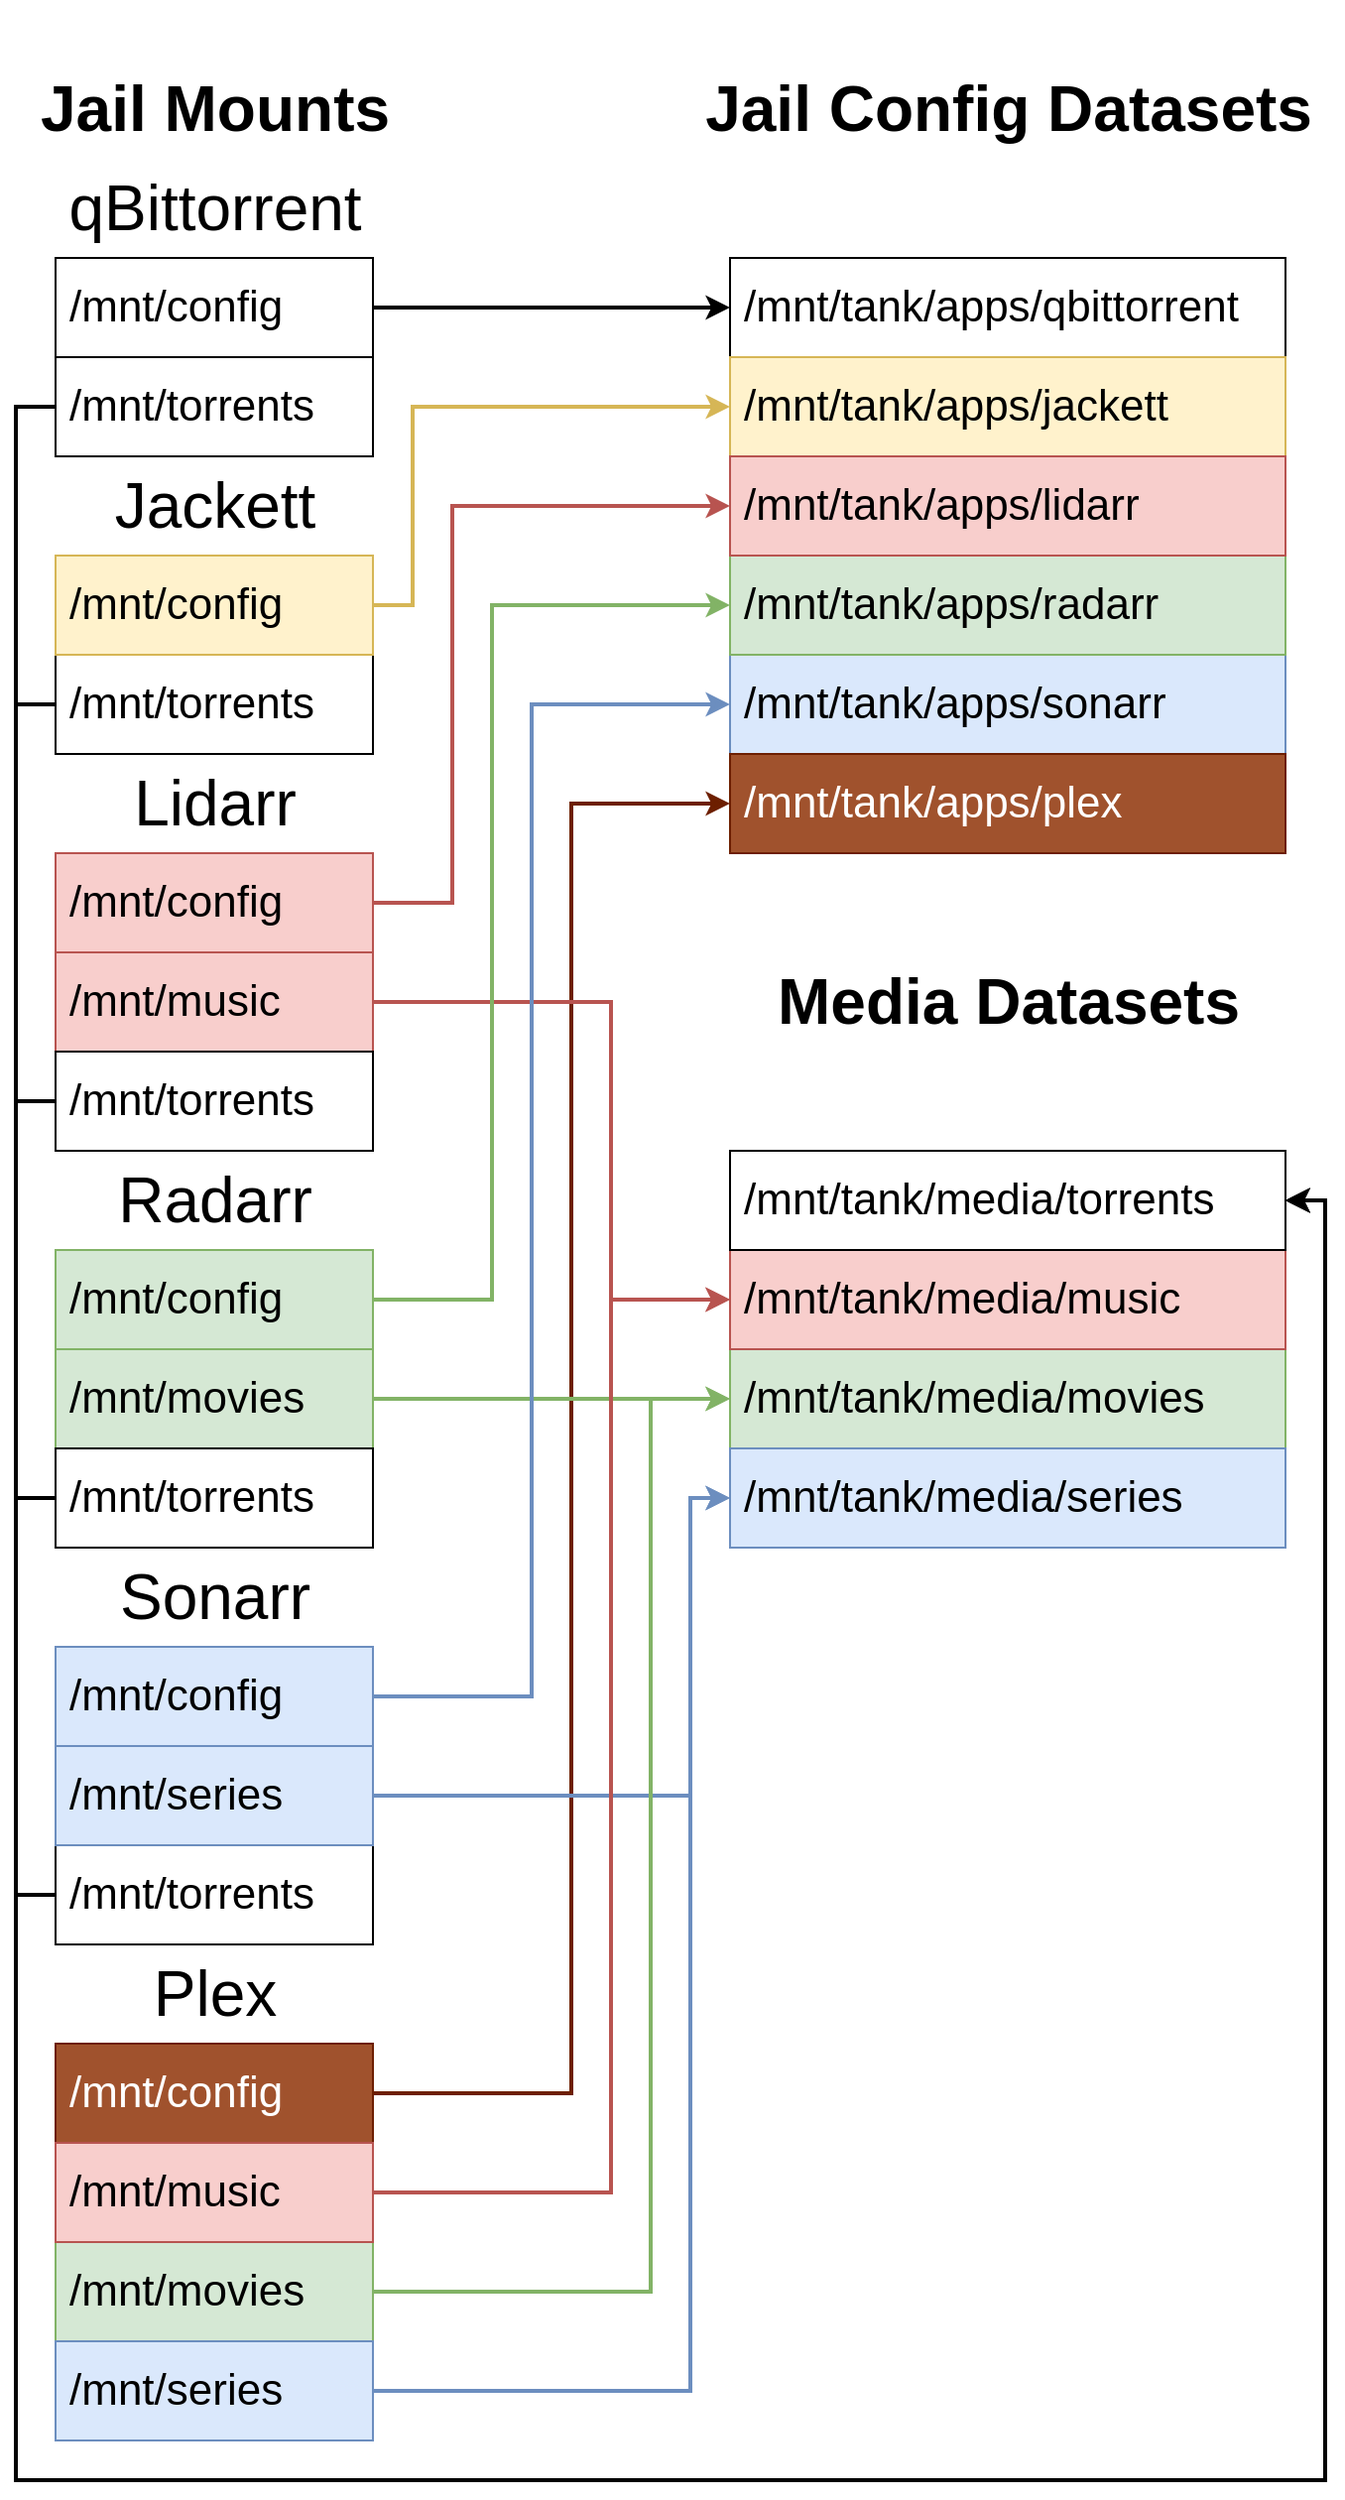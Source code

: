 <mxfile version="15.7.3" type="device"><diagram id="tQLlSzCKNwXCAiw7vB_a" name="Page-1"><mxGraphModel dx="1952" dy="2125" grid="1" gridSize="10" guides="1" tooltips="1" connect="1" arrows="1" fold="1" page="1" pageScale="1" pageWidth="850" pageHeight="1100" math="0" shadow="0"><root><mxCell id="0"/><mxCell id="1" parent="0"/><mxCell id="OCDmKXTVgzYtPHyNGris-118" style="edgeStyle=orthogonalEdgeStyle;rounded=0;orthogonalLoop=1;jettySize=auto;html=1;exitX=1;exitY=0.5;exitDx=0;exitDy=0;entryX=0;entryY=0.5;entryDx=0;entryDy=0;fontSize=20;strokeWidth=2;fillColor=#a0522d;strokeColor=#6D1F00;" parent="1" source="OCDmKXTVgzYtPHyNGris-112" target="OCDmKXTVgzYtPHyNGris-109" edge="1"><mxGeometry relative="1" as="geometry"><Array as="points"><mxPoint x="280" y="955"/><mxPoint x="280" y="305"/></Array></mxGeometry></mxCell><mxCell id="OCDmKXTVgzYtPHyNGris-8" value="/mnt/tank/media/movies" style="rounded=0;whiteSpace=wrap;html=1;fontSize=22;align=left;spacingLeft=5;fillColor=#d5e8d4;strokeColor=#82b366;" parent="1" vertex="1"><mxGeometry x="360" y="580" width="280" height="50" as="geometry"/></mxCell><mxCell id="OCDmKXTVgzYtPHyNGris-9" value="/mnt/tank/media/music" style="rounded=0;whiteSpace=wrap;html=1;fontSize=22;align=left;spacingLeft=5;fillColor=#f8cecc;strokeColor=#b85450;" parent="1" vertex="1"><mxGeometry x="360" y="530" width="280" height="50" as="geometry"/></mxCell><mxCell id="OCDmKXTVgzYtPHyNGris-16" value="/mnt/tank/apps/qbittorrent" style="rounded=0;whiteSpace=wrap;html=1;fontSize=22;align=left;spacingLeft=5;" parent="1" vertex="1"><mxGeometry x="360" y="30" width="280" height="50" as="geometry"/></mxCell><mxCell id="OCDmKXTVgzYtPHyNGris-17" value="/mnt/tank/apps/jackett" style="rounded=0;whiteSpace=wrap;html=1;fontSize=22;align=left;spacingLeft=5;fillColor=#fff2cc;strokeColor=#d6b656;" parent="1" vertex="1"><mxGeometry x="360" y="80" width="280" height="50" as="geometry"/></mxCell><mxCell id="OCDmKXTVgzYtPHyNGris-19" value="/mnt/tank/media/torrents" style="rounded=0;whiteSpace=wrap;html=1;fontSize=22;align=left;spacingLeft=5;" parent="1" vertex="1"><mxGeometry x="360" y="480" width="280" height="50" as="geometry"/></mxCell><mxCell id="OCDmKXTVgzYtPHyNGris-20" value="/mnt/tank/apps/sonarr" style="rounded=0;whiteSpace=wrap;html=1;fontSize=22;align=left;spacingLeft=5;fillColor=#dae8fc;strokeColor=#6c8ebf;" parent="1" vertex="1"><mxGeometry x="360" y="230" width="280" height="50" as="geometry"/></mxCell><mxCell id="OCDmKXTVgzYtPHyNGris-21" value="/mnt/tank/apps/radarr" style="rounded=0;whiteSpace=wrap;html=1;fontSize=22;align=left;spacingLeft=5;fillColor=#d5e8d4;strokeColor=#82b366;" parent="1" vertex="1"><mxGeometry x="360" y="180" width="280" height="50" as="geometry"/></mxCell><mxCell id="OCDmKXTVgzYtPHyNGris-22" value="/mnt/tank/media/series" style="rounded=0;whiteSpace=wrap;html=1;fontSize=22;align=left;spacingLeft=5;fillColor=#dae8fc;strokeColor=#6c8ebf;" parent="1" vertex="1"><mxGeometry x="360" y="630" width="280" height="50" as="geometry"/></mxCell><mxCell id="OCDmKXTVgzYtPHyNGris-52" style="edgeStyle=orthogonalEdgeStyle;rounded=0;orthogonalLoop=1;jettySize=auto;html=1;exitX=0;exitY=0.5;exitDx=0;exitDy=0;fontSize=22;entryX=1;entryY=0.5;entryDx=0;entryDy=0;strokeWidth=2;" parent="1" source="OCDmKXTVgzYtPHyNGris-84" target="OCDmKXTVgzYtPHyNGris-19" edge="1"><mxGeometry relative="1" as="geometry"><mxPoint x="20" y="105" as="sourcePoint"/><mxPoint x="860" y="510" as="targetPoint"/><Array as="points"><mxPoint y="105"/><mxPoint y="1150"/><mxPoint x="660" y="1150"/><mxPoint x="660" y="505"/></Array></mxGeometry></mxCell><mxCell id="OCDmKXTVgzYtPHyNGris-53" style="edgeStyle=orthogonalEdgeStyle;rounded=0;orthogonalLoop=1;jettySize=auto;html=1;exitX=0;exitY=0.5;exitDx=0;exitDy=0;fontSize=22;entryX=1;entryY=0.5;entryDx=0;entryDy=0;strokeWidth=2;" parent="1" source="OCDmKXTVgzYtPHyNGris-86" target="OCDmKXTVgzYtPHyNGris-19" edge="1"><mxGeometry relative="1" as="geometry"><mxPoint x="890" y="510" as="targetPoint"/><mxPoint x="20" y="455" as="sourcePoint"/><Array as="points"><mxPoint y="455"/><mxPoint y="1150"/><mxPoint x="660" y="1150"/><mxPoint x="660" y="505"/></Array></mxGeometry></mxCell><mxCell id="OCDmKXTVgzYtPHyNGris-54" style="edgeStyle=orthogonalEdgeStyle;rounded=0;orthogonalLoop=1;jettySize=auto;html=1;entryX=1;entryY=0.5;entryDx=0;entryDy=0;fontSize=22;exitX=0;exitY=0.5;exitDx=0;exitDy=0;strokeWidth=2;" parent="1" source="OCDmKXTVgzYtPHyNGris-82" target="OCDmKXTVgzYtPHyNGris-19" edge="1"><mxGeometry relative="1" as="geometry"><mxPoint x="20" y="255" as="sourcePoint"/><Array as="points"><mxPoint y="255"/><mxPoint y="1150"/><mxPoint x="660" y="1150"/><mxPoint x="660" y="505"/></Array></mxGeometry></mxCell><mxCell id="OCDmKXTVgzYtPHyNGris-56" style="edgeStyle=orthogonalEdgeStyle;rounded=0;orthogonalLoop=1;jettySize=auto;html=1;entryX=1;entryY=0.5;entryDx=0;entryDy=0;fontSize=22;exitX=0;exitY=0.5;exitDx=0;exitDy=0;strokeWidth=2;" parent="1" source="OCDmKXTVgzYtPHyNGris-90" target="OCDmKXTVgzYtPHyNGris-19" edge="1"><mxGeometry relative="1" as="geometry"><mxPoint x="20" y="855" as="sourcePoint"/><Array as="points"><mxPoint y="855"/><mxPoint y="1150"/><mxPoint x="660" y="1150"/><mxPoint x="660" y="505"/></Array></mxGeometry></mxCell><mxCell id="OCDmKXTVgzYtPHyNGris-28" value="/mnt/tank/apps/lidarr" style="rounded=0;whiteSpace=wrap;html=1;fontSize=22;align=left;spacingLeft=5;fillColor=#f8cecc;strokeColor=#b85450;" parent="1" vertex="1"><mxGeometry x="360" y="130" width="280" height="50" as="geometry"/></mxCell><mxCell id="OCDmKXTVgzYtPHyNGris-41" style="edgeStyle=orthogonalEdgeStyle;rounded=0;orthogonalLoop=1;jettySize=auto;html=1;exitX=1;exitY=0.5;exitDx=0;exitDy=0;entryX=0;entryY=0.5;entryDx=0;entryDy=0;fontSize=22;fillColor=#f8cecc;strokeColor=#b85450;strokeWidth=2;" parent="1" source="OCDmKXTVgzYtPHyNGris-81" target="OCDmKXTVgzYtPHyNGris-28" edge="1"><mxGeometry relative="1" as="geometry"><mxPoint x="330" y="355" as="sourcePoint"/><Array as="points"><mxPoint x="220" y="355"/><mxPoint x="220" y="155"/></Array></mxGeometry></mxCell><mxCell id="OCDmKXTVgzYtPHyNGris-50" style="edgeStyle=orthogonalEdgeStyle;rounded=0;orthogonalLoop=1;jettySize=auto;html=1;entryX=0;entryY=0.5;entryDx=0;entryDy=0;fontSize=22;fillColor=#f8cecc;strokeColor=#b85450;exitX=1;exitY=0.5;exitDx=0;exitDy=0;strokeWidth=2;" parent="1" source="OCDmKXTVgzYtPHyNGris-80" target="OCDmKXTVgzYtPHyNGris-9" edge="1"><mxGeometry relative="1" as="geometry"><mxPoint x="330" y="405" as="sourcePoint"/><Array as="points"><mxPoint x="300" y="405"/><mxPoint x="300" y="555"/></Array></mxGeometry></mxCell><mxCell id="OCDmKXTVgzYtPHyNGris-40" style="edgeStyle=orthogonalEdgeStyle;rounded=0;orthogonalLoop=1;jettySize=auto;html=1;exitX=1;exitY=0.5;exitDx=0;exitDy=0;entryX=0;entryY=0.5;entryDx=0;entryDy=0;fontSize=22;fillColor=#fff2cc;strokeColor=#d6b656;strokeWidth=2;" parent="1" source="OCDmKXTVgzYtPHyNGris-83" target="OCDmKXTVgzYtPHyNGris-17" edge="1"><mxGeometry relative="1" as="geometry"><mxPoint x="330" y="205" as="sourcePoint"/><Array as="points"><mxPoint x="200" y="205"/><mxPoint x="200" y="105"/></Array></mxGeometry></mxCell><mxCell id="OCDmKXTVgzYtPHyNGris-39" style="edgeStyle=orthogonalEdgeStyle;rounded=0;orthogonalLoop=1;jettySize=auto;html=1;exitX=1;exitY=0.5;exitDx=0;exitDy=0;entryX=0;entryY=0.5;entryDx=0;entryDy=0;fontSize=22;strokeWidth=2;" parent="1" source="OCDmKXTVgzYtPHyNGris-85" target="OCDmKXTVgzYtPHyNGris-16" edge="1"><mxGeometry relative="1" as="geometry"><mxPoint x="330" y="55" as="sourcePoint"/></mxGeometry></mxCell><mxCell id="OCDmKXTVgzYtPHyNGris-42" style="edgeStyle=orthogonalEdgeStyle;rounded=0;orthogonalLoop=1;jettySize=auto;html=1;exitX=1;exitY=0.5;exitDx=0;exitDy=0;entryX=0;entryY=0.5;entryDx=0;entryDy=0;fontSize=22;fillColor=#d5e8d4;strokeColor=#82b366;strokeWidth=2;" parent="1" source="OCDmKXTVgzYtPHyNGris-87" target="OCDmKXTVgzYtPHyNGris-21" edge="1"><mxGeometry relative="1" as="geometry"><mxPoint x="330" y="555" as="sourcePoint"/><Array as="points"><mxPoint x="240" y="555"/><mxPoint x="240" y="205"/></Array></mxGeometry></mxCell><mxCell id="OCDmKXTVgzYtPHyNGris-49" style="edgeStyle=orthogonalEdgeStyle;rounded=0;orthogonalLoop=1;jettySize=auto;html=1;exitX=1;exitY=0.5;exitDx=0;exitDy=0;entryX=0;entryY=0.5;entryDx=0;entryDy=0;fontSize=22;fillColor=#d5e8d4;strokeColor=#82b366;strokeWidth=2;" parent="1" source="OCDmKXTVgzYtPHyNGris-88" target="OCDmKXTVgzYtPHyNGris-8" edge="1"><mxGeometry relative="1" as="geometry"><mxPoint x="330" y="605" as="sourcePoint"/></mxGeometry></mxCell><mxCell id="OCDmKXTVgzYtPHyNGris-43" style="edgeStyle=orthogonalEdgeStyle;rounded=0;orthogonalLoop=1;jettySize=auto;html=1;exitX=1;exitY=0.5;exitDx=0;exitDy=0;entryX=0;entryY=0.5;entryDx=0;entryDy=0;fontSize=22;fillColor=#dae8fc;strokeColor=#6c8ebf;strokeWidth=2;" parent="1" source="OCDmKXTVgzYtPHyNGris-92" target="OCDmKXTVgzYtPHyNGris-20" edge="1"><mxGeometry relative="1" as="geometry"><mxPoint x="330" y="755" as="sourcePoint"/><Array as="points"><mxPoint x="260" y="755"/><mxPoint x="260" y="255"/></Array></mxGeometry></mxCell><mxCell id="OCDmKXTVgzYtPHyNGris-48" style="edgeStyle=orthogonalEdgeStyle;rounded=0;orthogonalLoop=1;jettySize=auto;html=1;exitX=1;exitY=0.5;exitDx=0;exitDy=0;entryX=0;entryY=0.5;entryDx=0;entryDy=0;fontSize=22;fillColor=#dae8fc;strokeColor=#6c8ebf;strokeWidth=2;" parent="1" source="OCDmKXTVgzYtPHyNGris-91" target="OCDmKXTVgzYtPHyNGris-22" edge="1"><mxGeometry relative="1" as="geometry"><mxPoint x="330" y="805" as="sourcePoint"/><Array as="points"><mxPoint x="340" y="805"/><mxPoint x="340" y="655"/></Array></mxGeometry></mxCell><mxCell id="OCDmKXTVgzYtPHyNGris-55" style="edgeStyle=orthogonalEdgeStyle;rounded=0;orthogonalLoop=1;jettySize=auto;html=1;exitX=0;exitY=0.5;exitDx=0;exitDy=0;entryX=1;entryY=0.5;entryDx=0;entryDy=0;fontSize=22;strokeWidth=2;" parent="1" source="OCDmKXTVgzYtPHyNGris-89" target="OCDmKXTVgzYtPHyNGris-19" edge="1"><mxGeometry relative="1" as="geometry"><mxPoint x="20" y="655" as="sourcePoint"/><Array as="points"><mxPoint y="655"/><mxPoint y="1150"/><mxPoint x="660" y="1150"/><mxPoint x="660" y="505"/></Array></mxGeometry></mxCell><mxCell id="OCDmKXTVgzYtPHyNGris-57" value="&lt;p style=&quot;font-size: 32px&quot;&gt;qBittorrent&lt;/p&gt;" style="text;html=1;resizable=0;autosize=1;align=center;verticalAlign=middle;points=[];fillColor=none;strokeColor=none;rounded=0;fontSize=32;" parent="1" vertex="1"><mxGeometry x="20" y="-50" width="160" height="110" as="geometry"/></mxCell><mxCell id="OCDmKXTVgzYtPHyNGris-58" value="&lt;p style=&quot;font-size: 32px&quot;&gt;Jail Config Datasets&lt;/p&gt;" style="text;html=1;resizable=0;autosize=1;align=center;verticalAlign=middle;points=[];fillColor=none;strokeColor=none;rounded=0;fontSize=32;fontStyle=1" parent="1" vertex="1"><mxGeometry x="340" y="-100" width="320" height="110" as="geometry"/></mxCell><mxCell id="OCDmKXTVgzYtPHyNGris-59" value="&lt;p style=&quot;font-size: 32px&quot;&gt;Media Datasets&lt;/p&gt;" style="text;html=1;resizable=0;autosize=1;align=center;verticalAlign=middle;points=[];fillColor=none;strokeColor=none;rounded=0;fontSize=32;fontStyle=1" parent="1" vertex="1"><mxGeometry x="375" y="350" width="250" height="110" as="geometry"/></mxCell><mxCell id="OCDmKXTVgzYtPHyNGris-80" value="/mnt/music" style="rounded=0;whiteSpace=wrap;html=1;fontSize=22;align=left;spacingLeft=5;fillColor=#f8cecc;strokeColor=#b85450;" parent="1" vertex="1"><mxGeometry x="20" y="380" width="160" height="50" as="geometry"/></mxCell><mxCell id="OCDmKXTVgzYtPHyNGris-81" value="/mnt/config" style="rounded=0;whiteSpace=wrap;html=1;fontSize=22;align=left;spacingLeft=5;fillColor=#f8cecc;strokeColor=#b85450;" parent="1" vertex="1"><mxGeometry x="20" y="330" width="160" height="50" as="geometry"/></mxCell><mxCell id="OCDmKXTVgzYtPHyNGris-82" value="/mnt/torrents" style="rounded=0;whiteSpace=wrap;html=1;fontSize=22;align=left;spacingLeft=5;" parent="1" vertex="1"><mxGeometry x="20" y="230" width="160" height="50" as="geometry"/></mxCell><mxCell id="OCDmKXTVgzYtPHyNGris-83" value="/mnt/config" style="rounded=0;whiteSpace=wrap;html=1;fontSize=22;align=left;spacingLeft=5;fillColor=#fff2cc;strokeColor=#d6b656;" parent="1" vertex="1"><mxGeometry x="20" y="180" width="160" height="50" as="geometry"/></mxCell><mxCell id="OCDmKXTVgzYtPHyNGris-84" value="/mnt/torrents" style="rounded=0;whiteSpace=wrap;html=1;fontSize=22;align=left;spacingLeft=5;" parent="1" vertex="1"><mxGeometry x="20" y="80" width="160" height="50" as="geometry"/></mxCell><mxCell id="OCDmKXTVgzYtPHyNGris-85" value="/mnt/config" style="rounded=0;whiteSpace=wrap;html=1;fontSize=22;align=left;spacingLeft=5;" parent="1" vertex="1"><mxGeometry x="20" y="30" width="160" height="50" as="geometry"/></mxCell><mxCell id="OCDmKXTVgzYtPHyNGris-86" value="/mnt/torrents" style="rounded=0;whiteSpace=wrap;html=1;fontSize=22;align=left;spacingLeft=5;" parent="1" vertex="1"><mxGeometry x="20" y="430" width="160" height="50" as="geometry"/></mxCell><mxCell id="OCDmKXTVgzYtPHyNGris-87" value="/mnt/config" style="rounded=0;whiteSpace=wrap;html=1;fontSize=22;align=left;spacingLeft=5;fillColor=#d5e8d4;strokeColor=#82b366;" parent="1" vertex="1"><mxGeometry x="20" y="530" width="160" height="50" as="geometry"/></mxCell><mxCell id="OCDmKXTVgzYtPHyNGris-88" value="/mnt/movies" style="rounded=0;whiteSpace=wrap;html=1;fontSize=22;align=left;spacingLeft=5;fillColor=#d5e8d4;strokeColor=#82b366;" parent="1" vertex="1"><mxGeometry x="20" y="580" width="160" height="50" as="geometry"/></mxCell><mxCell id="OCDmKXTVgzYtPHyNGris-89" value="/mnt/torrents" style="rounded=0;whiteSpace=wrap;html=1;fontSize=22;align=left;spacingLeft=5;" parent="1" vertex="1"><mxGeometry x="20" y="630" width="160" height="50" as="geometry"/></mxCell><mxCell id="OCDmKXTVgzYtPHyNGris-90" value="/mnt/torrents" style="rounded=0;whiteSpace=wrap;html=1;fontSize=22;align=left;spacingLeft=5;" parent="1" vertex="1"><mxGeometry x="20" y="830" width="160" height="50" as="geometry"/></mxCell><mxCell id="OCDmKXTVgzYtPHyNGris-91" value="/mnt/series" style="rounded=0;whiteSpace=wrap;html=1;fontSize=22;align=left;spacingLeft=5;fillColor=#dae8fc;strokeColor=#6c8ebf;" parent="1" vertex="1"><mxGeometry x="20" y="780" width="160" height="50" as="geometry"/></mxCell><mxCell id="OCDmKXTVgzYtPHyNGris-92" value="/mnt/config" style="rounded=0;whiteSpace=wrap;html=1;fontSize=22;align=left;spacingLeft=5;fillColor=#dae8fc;strokeColor=#6c8ebf;" parent="1" vertex="1"><mxGeometry x="20" y="730" width="160" height="50" as="geometry"/></mxCell><mxCell id="OCDmKXTVgzYtPHyNGris-104" value="&lt;p style=&quot;font-size: 32px&quot;&gt;Jail Mounts&lt;/p&gt;" style="text;html=1;resizable=0;autosize=1;align=center;verticalAlign=middle;points=[];fillColor=none;strokeColor=none;rounded=0;fontSize=32;fontStyle=1" parent="1" vertex="1"><mxGeometry x="5" y="-100" width="190" height="110" as="geometry"/></mxCell><mxCell id="OCDmKXTVgzYtPHyNGris-105" value="&lt;p style=&quot;font-size: 32px&quot;&gt;Jackett&lt;/p&gt;" style="text;html=1;resizable=0;autosize=1;align=center;verticalAlign=middle;points=[];fillColor=none;strokeColor=none;rounded=0;fontSize=32;" parent="1" vertex="1"><mxGeometry x="40" y="100" width="120" height="110" as="geometry"/></mxCell><mxCell id="OCDmKXTVgzYtPHyNGris-106" value="&lt;p style=&quot;font-size: 32px&quot;&gt;Lidarr&lt;/p&gt;" style="text;html=1;resizable=0;autosize=1;align=center;verticalAlign=middle;points=[];fillColor=none;strokeColor=none;rounded=0;fontSize=32;" parent="1" vertex="1"><mxGeometry x="50" y="250" width="100" height="110" as="geometry"/></mxCell><mxCell id="OCDmKXTVgzYtPHyNGris-107" value="&lt;p style=&quot;font-size: 32px&quot;&gt;Radarr&lt;/p&gt;" style="text;html=1;resizable=0;autosize=1;align=center;verticalAlign=middle;points=[];fillColor=none;strokeColor=none;rounded=0;fontSize=32;" parent="1" vertex="1"><mxGeometry x="45" y="450" width="110" height="110" as="geometry"/></mxCell><mxCell id="OCDmKXTVgzYtPHyNGris-108" value="&lt;p style=&quot;font-size: 32px&quot;&gt;Sonarr&lt;/p&gt;" style="text;html=1;resizable=0;autosize=1;align=center;verticalAlign=middle;points=[];fillColor=none;strokeColor=none;rounded=0;fontSize=32;" parent="1" vertex="1"><mxGeometry x="45" y="650" width="110" height="110" as="geometry"/></mxCell><mxCell id="OCDmKXTVgzYtPHyNGris-109" value="/mnt/tank/apps/plex" style="rounded=0;whiteSpace=wrap;html=1;fontSize=22;align=left;spacingLeft=5;fillColor=#a0522d;strokeColor=#6D1F00;fontColor=#ffffff;" parent="1" vertex="1"><mxGeometry x="360" y="280" width="280" height="50" as="geometry"/></mxCell><mxCell id="OCDmKXTVgzYtPHyNGris-112" value="/mnt/config" style="rounded=0;whiteSpace=wrap;html=1;fontSize=22;align=left;spacingLeft=5;fillColor=#a0522d;strokeColor=#6D1F00;fontColor=#ffffff;" parent="1" vertex="1"><mxGeometry x="20" y="930" width="160" height="50" as="geometry"/></mxCell><mxCell id="OCDmKXTVgzYtPHyNGris-113" value="&lt;p style=&quot;font-size: 32px&quot;&gt;Plex&lt;/p&gt;" style="text;html=1;resizable=0;autosize=1;align=center;verticalAlign=middle;points=[];fillColor=none;strokeColor=none;rounded=0;fontSize=32;" parent="1" vertex="1"><mxGeometry x="60" y="850" width="80" height="110" as="geometry"/></mxCell><mxCell id="OCDmKXTVgzYtPHyNGris-116" style="edgeStyle=orthogonalEdgeStyle;rounded=0;orthogonalLoop=1;jettySize=auto;html=1;exitX=1;exitY=0.5;exitDx=0;exitDy=0;entryX=0;entryY=0.5;entryDx=0;entryDy=0;fontSize=20;strokeWidth=2;fillColor=#d5e8d4;strokeColor=#82b366;" parent="1" source="OCDmKXTVgzYtPHyNGris-114" target="OCDmKXTVgzYtPHyNGris-8" edge="1"><mxGeometry relative="1" as="geometry"><Array as="points"><mxPoint x="320" y="1055"/><mxPoint x="320" y="605"/></Array></mxGeometry></mxCell><mxCell id="OCDmKXTVgzYtPHyNGris-114" value="/mnt/movies" style="rounded=0;whiteSpace=wrap;html=1;fontSize=22;align=left;spacingLeft=5;fillColor=#d5e8d4;strokeColor=#82b366;" parent="1" vertex="1"><mxGeometry x="20" y="1030" width="160" height="50" as="geometry"/></mxCell><mxCell id="OCDmKXTVgzYtPHyNGris-117" style="edgeStyle=orthogonalEdgeStyle;rounded=0;orthogonalLoop=1;jettySize=auto;html=1;exitX=1;exitY=0.5;exitDx=0;exitDy=0;entryX=0;entryY=0.5;entryDx=0;entryDy=0;fontSize=20;strokeWidth=2;fillColor=#dae8fc;strokeColor=#6c8ebf;" parent="1" source="OCDmKXTVgzYtPHyNGris-115" target="OCDmKXTVgzYtPHyNGris-22" edge="1"><mxGeometry relative="1" as="geometry"><Array as="points"><mxPoint x="340" y="1105"/><mxPoint x="340" y="655"/></Array></mxGeometry></mxCell><mxCell id="OCDmKXTVgzYtPHyNGris-115" value="/mnt/series" style="rounded=0;whiteSpace=wrap;html=1;fontSize=22;align=left;spacingLeft=5;fillColor=#dae8fc;strokeColor=#6c8ebf;" parent="1" vertex="1"><mxGeometry x="20" y="1080" width="160" height="50" as="geometry"/></mxCell><mxCell id="DSWKLVNtsocaTBY8U_X3-3" style="edgeStyle=orthogonalEdgeStyle;rounded=0;orthogonalLoop=1;jettySize=auto;html=1;exitX=1;exitY=0.5;exitDx=0;exitDy=0;entryX=0;entryY=0.5;entryDx=0;entryDy=0;fillColor=#f8cecc;strokeColor=#b85450;strokeWidth=2;" parent="1" source="DSWKLVNtsocaTBY8U_X3-1" target="OCDmKXTVgzYtPHyNGris-9" edge="1"><mxGeometry relative="1" as="geometry"><Array as="points"><mxPoint x="300" y="1005"/><mxPoint x="300" y="555"/></Array></mxGeometry></mxCell><mxCell id="DSWKLVNtsocaTBY8U_X3-1" value="/mnt/music" style="rounded=0;whiteSpace=wrap;html=1;fontSize=22;align=left;spacingLeft=5;fillColor=#f8cecc;strokeColor=#b85450;" parent="1" vertex="1"><mxGeometry x="20" y="980" width="160" height="50" as="geometry"/></mxCell></root></mxGraphModel></diagram></mxfile>